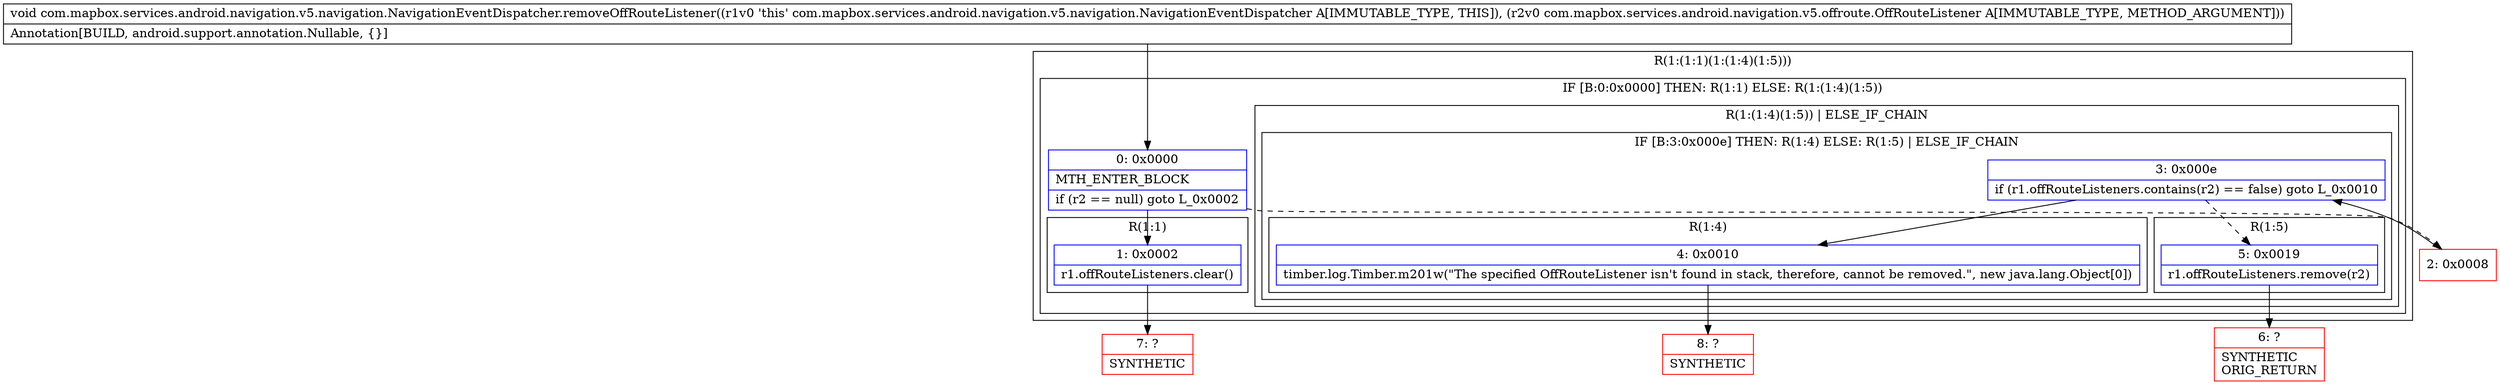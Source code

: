 digraph "CFG forcom.mapbox.services.android.navigation.v5.navigation.NavigationEventDispatcher.removeOffRouteListener(Lcom\/mapbox\/services\/android\/navigation\/v5\/offroute\/OffRouteListener;)V" {
subgraph cluster_Region_1034003217 {
label = "R(1:(1:1)(1:(1:4)(1:5)))";
node [shape=record,color=blue];
subgraph cluster_IfRegion_757367822 {
label = "IF [B:0:0x0000] THEN: R(1:1) ELSE: R(1:(1:4)(1:5))";
node [shape=record,color=blue];
Node_0 [shape=record,label="{0\:\ 0x0000|MTH_ENTER_BLOCK\l|if (r2 == null) goto L_0x0002\l}"];
subgraph cluster_Region_523073411 {
label = "R(1:1)";
node [shape=record,color=blue];
Node_1 [shape=record,label="{1\:\ 0x0002|r1.offRouteListeners.clear()\l}"];
}
subgraph cluster_Region_204438508 {
label = "R(1:(1:4)(1:5)) | ELSE_IF_CHAIN\l";
node [shape=record,color=blue];
subgraph cluster_IfRegion_1009186899 {
label = "IF [B:3:0x000e] THEN: R(1:4) ELSE: R(1:5) | ELSE_IF_CHAIN\l";
node [shape=record,color=blue];
Node_3 [shape=record,label="{3\:\ 0x000e|if (r1.offRouteListeners.contains(r2) == false) goto L_0x0010\l}"];
subgraph cluster_Region_892014381 {
label = "R(1:4)";
node [shape=record,color=blue];
Node_4 [shape=record,label="{4\:\ 0x0010|timber.log.Timber.m201w(\"The specified OffRouteListener isn't found in stack, therefore, cannot be removed.\", new java.lang.Object[0])\l}"];
}
subgraph cluster_Region_1095694180 {
label = "R(1:5)";
node [shape=record,color=blue];
Node_5 [shape=record,label="{5\:\ 0x0019|r1.offRouteListeners.remove(r2)\l}"];
}
}
}
}
}
Node_2 [shape=record,color=red,label="{2\:\ 0x0008}"];
Node_6 [shape=record,color=red,label="{6\:\ ?|SYNTHETIC\lORIG_RETURN\l}"];
Node_7 [shape=record,color=red,label="{7\:\ ?|SYNTHETIC\l}"];
Node_8 [shape=record,color=red,label="{8\:\ ?|SYNTHETIC\l}"];
MethodNode[shape=record,label="{void com.mapbox.services.android.navigation.v5.navigation.NavigationEventDispatcher.removeOffRouteListener((r1v0 'this' com.mapbox.services.android.navigation.v5.navigation.NavigationEventDispatcher A[IMMUTABLE_TYPE, THIS]), (r2v0 com.mapbox.services.android.navigation.v5.offroute.OffRouteListener A[IMMUTABLE_TYPE, METHOD_ARGUMENT]))  | Annotation[BUILD, android.support.annotation.Nullable, \{\}]\l}"];
MethodNode -> Node_0;
Node_0 -> Node_1;
Node_0 -> Node_2[style=dashed];
Node_1 -> Node_7;
Node_3 -> Node_4;
Node_3 -> Node_5[style=dashed];
Node_4 -> Node_8;
Node_5 -> Node_6;
Node_2 -> Node_3;
}

